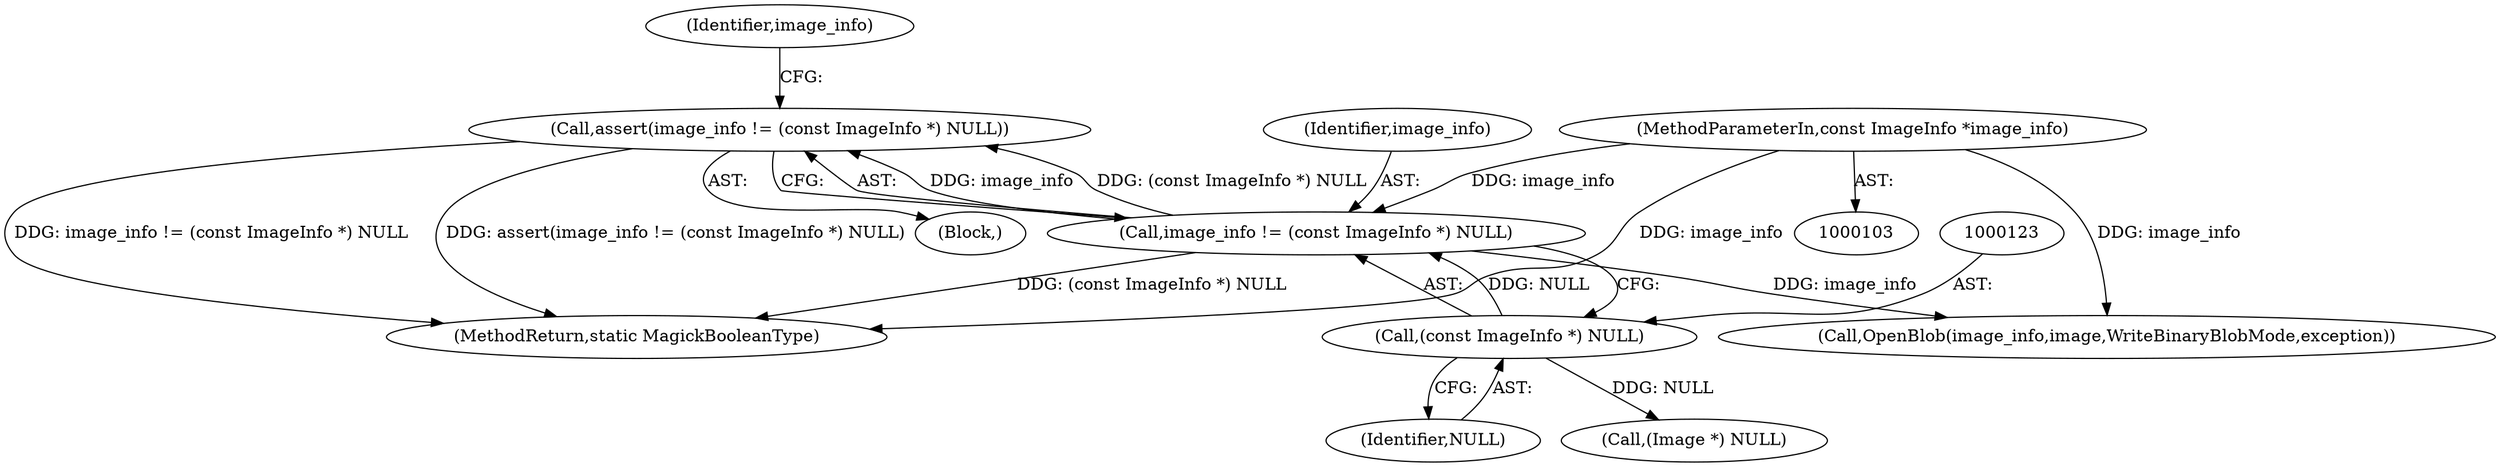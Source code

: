 digraph "0_ImageMagick_14e606db148d6ebcaae20f1e1d6d71903ca4a556@API" {
"1000119" [label="(Call,assert(image_info != (const ImageInfo *) NULL))"];
"1000120" [label="(Call,image_info != (const ImageInfo *) NULL)"];
"1000104" [label="(MethodParameterIn,const ImageInfo *image_info)"];
"1000122" [label="(Call,(const ImageInfo *) NULL)"];
"1000891" [label="(MethodReturn,static MagickBooleanType)"];
"1000120" [label="(Call,image_info != (const ImageInfo *) NULL)"];
"1000122" [label="(Call,(const ImageInfo *) NULL)"];
"1000172" [label="(Call,OpenBlob(image_info,image,WriteBinaryBlobMode,exception))"];
"1000121" [label="(Identifier,image_info)"];
"1000107" [label="(Block,)"];
"1000128" [label="(Identifier,image_info)"];
"1000104" [label="(MethodParameterIn,const ImageInfo *image_info)"];
"1000119" [label="(Call,assert(image_info != (const ImageInfo *) NULL))"];
"1000124" [label="(Identifier,NULL)"];
"1000134" [label="(Call,(Image *) NULL)"];
"1000119" -> "1000107"  [label="AST: "];
"1000119" -> "1000120"  [label="CFG: "];
"1000120" -> "1000119"  [label="AST: "];
"1000128" -> "1000119"  [label="CFG: "];
"1000119" -> "1000891"  [label="DDG: image_info != (const ImageInfo *) NULL"];
"1000119" -> "1000891"  [label="DDG: assert(image_info != (const ImageInfo *) NULL)"];
"1000120" -> "1000119"  [label="DDG: image_info"];
"1000120" -> "1000119"  [label="DDG: (const ImageInfo *) NULL"];
"1000120" -> "1000122"  [label="CFG: "];
"1000121" -> "1000120"  [label="AST: "];
"1000122" -> "1000120"  [label="AST: "];
"1000120" -> "1000891"  [label="DDG: (const ImageInfo *) NULL"];
"1000104" -> "1000120"  [label="DDG: image_info"];
"1000122" -> "1000120"  [label="DDG: NULL"];
"1000120" -> "1000172"  [label="DDG: image_info"];
"1000104" -> "1000103"  [label="AST: "];
"1000104" -> "1000891"  [label="DDG: image_info"];
"1000104" -> "1000172"  [label="DDG: image_info"];
"1000122" -> "1000124"  [label="CFG: "];
"1000123" -> "1000122"  [label="AST: "];
"1000124" -> "1000122"  [label="AST: "];
"1000122" -> "1000134"  [label="DDG: NULL"];
}
